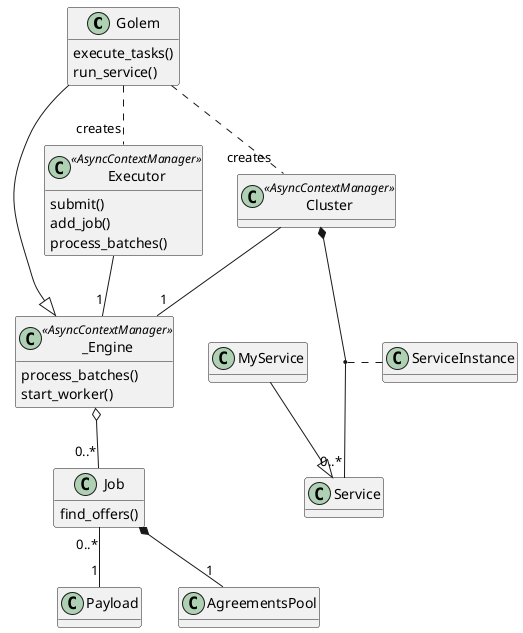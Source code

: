 @startuml

hide empty fields

class Golem {
  execute_tasks()
  run_service()
 }

together {
  class Executor <<AsyncContextManager>> {
    submit()
    add_job()
    process_batches()
  }
  class Cluster <<AsyncContextManager>>
  ' Cluster -[hidden] Executor
}

class _Engine <<AsyncContextManager>> {
  process_batches()
  start_worker()
}

class Job {
  find_offers()
}

class AgreementsPool



Golem --|> _Engine
Golem .. "creates" Executor
Golem .. "creates" Cluster

Executor -- "1" _Engine
Cluster -- "1" _Engine
' Cluster -- "1" Job

_Engine o-- "0..*" Job

Job *-- "1" AgreementsPool

class Payload
' Executor --> Payload
' Cluster --> Payload
Job "0..*" -- "1" Payload

class Service
class MyService
MyService --|> Service

Cluster *-- "0..*" Service
(Cluster, Service) .. ServiceInstance

MyService -[hidden]-- AgreementsPool

@enduml
